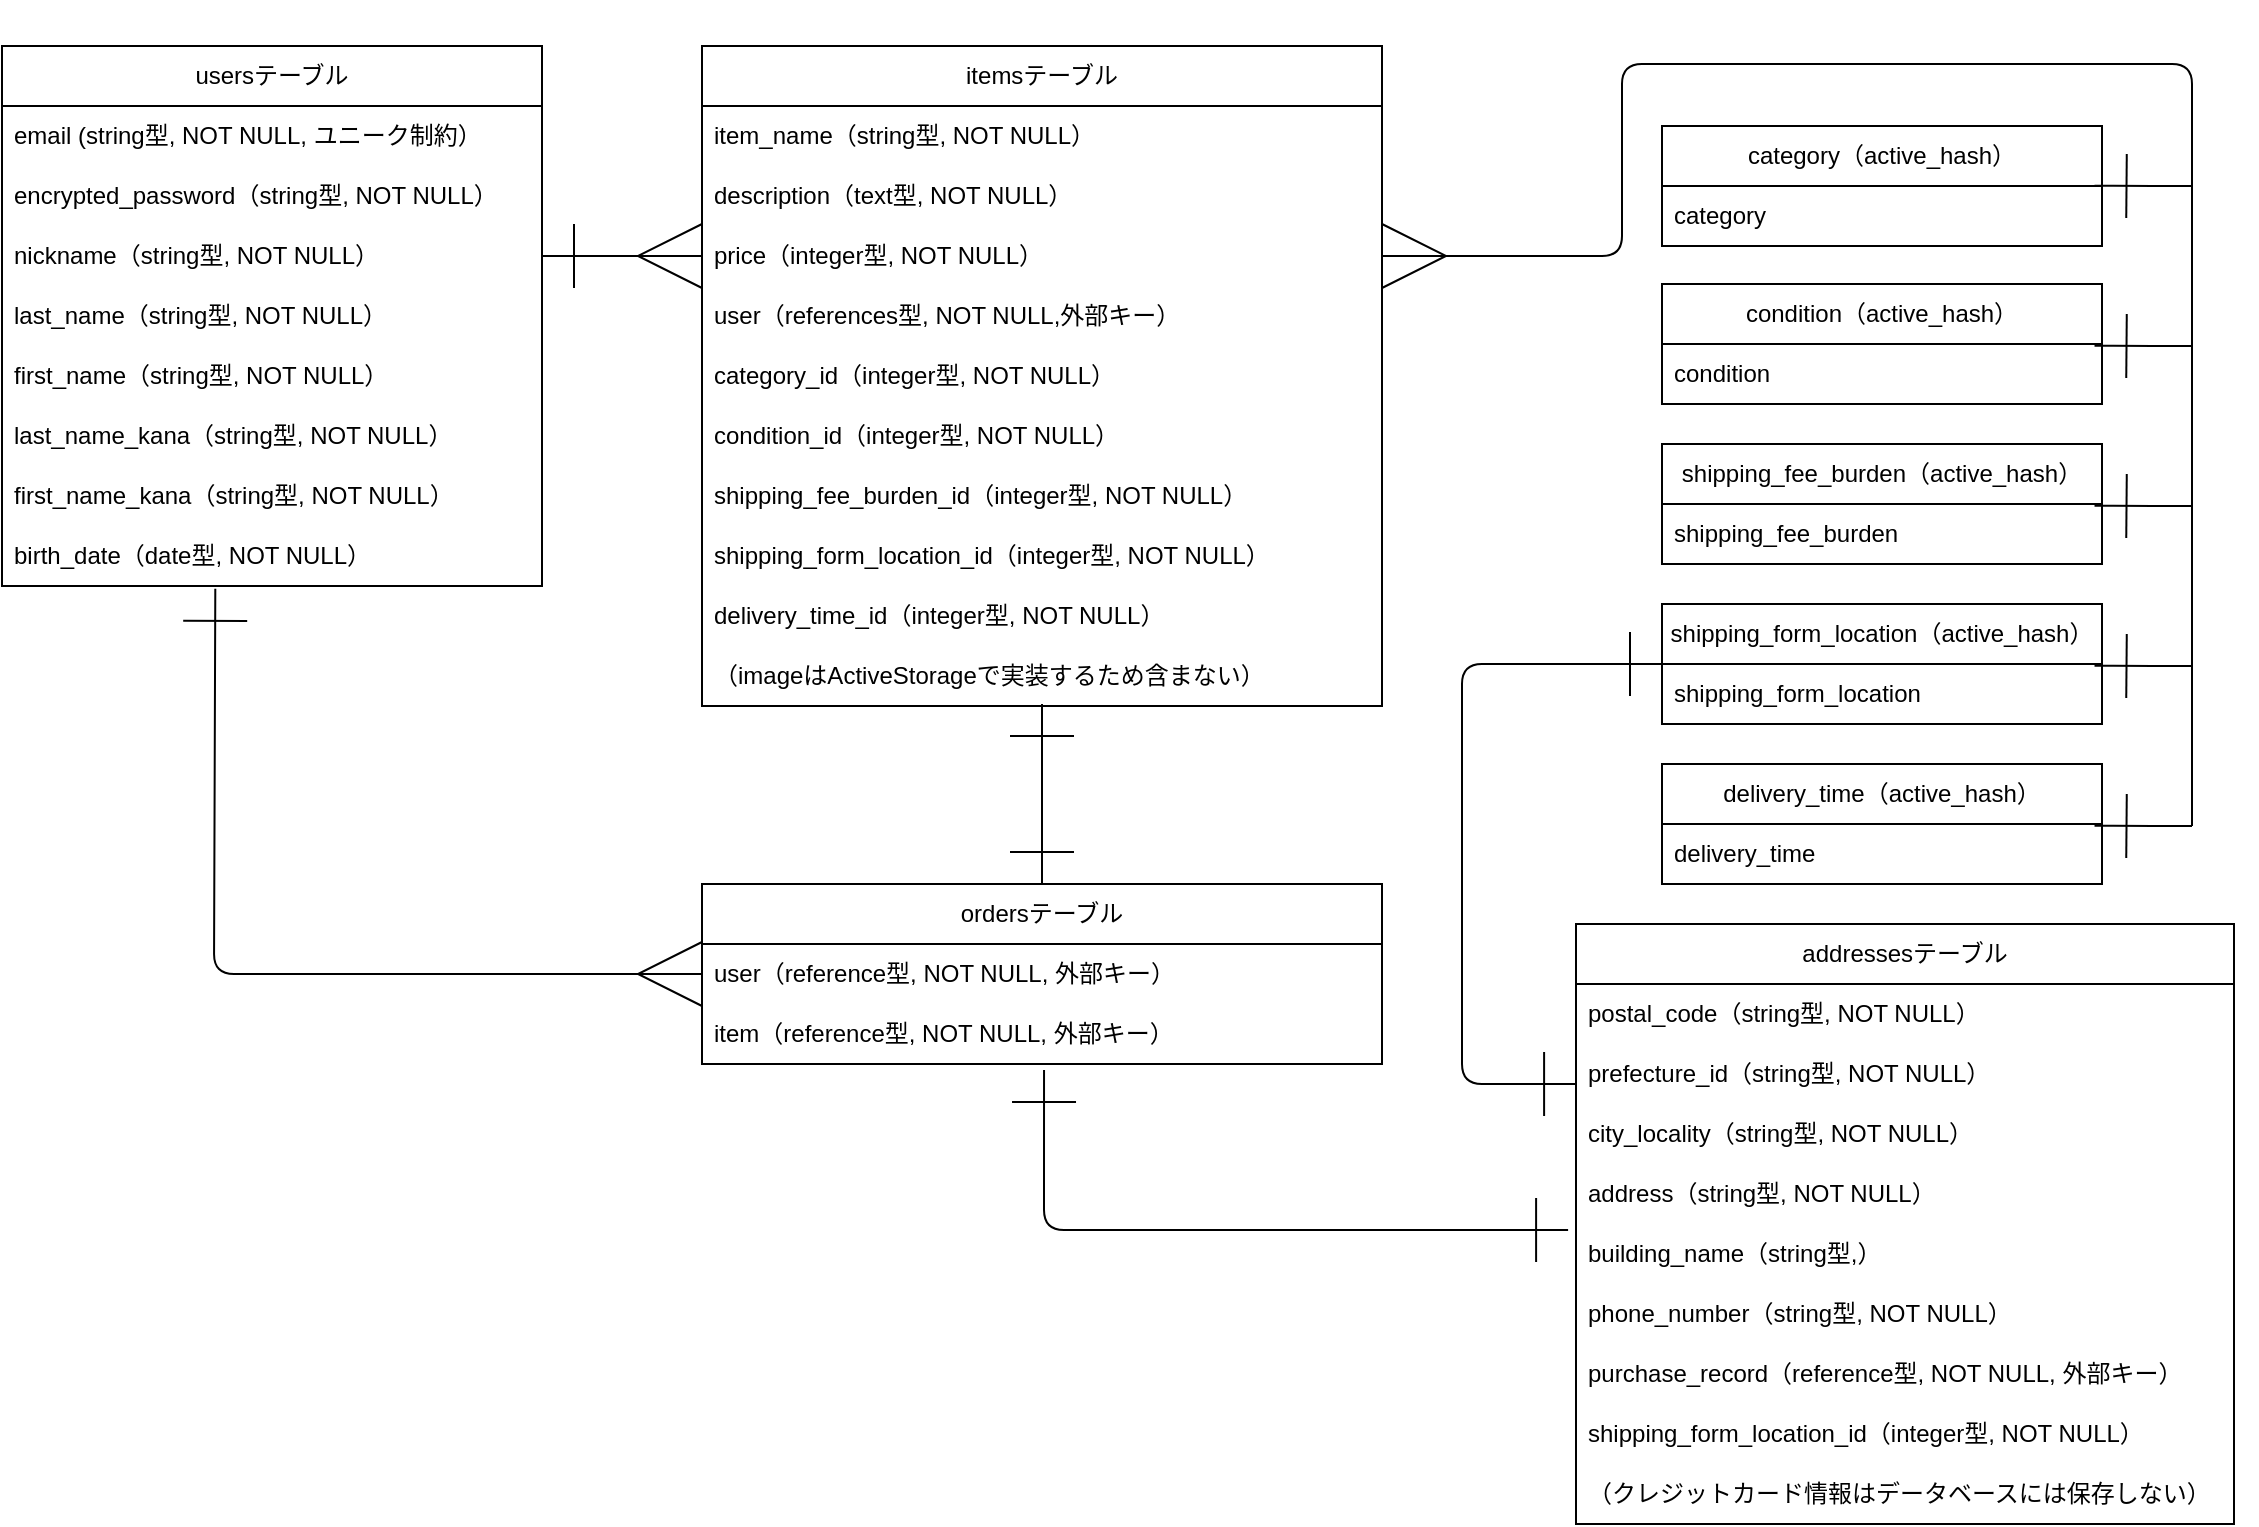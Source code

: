 <mxfile>
    <diagram id="N9aU6qXwZqrzRlCefQvG" name="ページ1">
        <mxGraphModel dx="1266" dy="389" grid="1" gridSize="10" guides="1" tooltips="1" connect="1" arrows="1" fold="1" page="1" pageScale="1" pageWidth="827" pageHeight="1169" math="0" shadow="0">
            <root>
                <mxCell id="0"/>
                <mxCell id="1" parent="0"/>
                <mxCell id="2" value="usersテーブル" style="swimlane;fontStyle=0;childLayout=stackLayout;horizontal=1;startSize=30;horizontalStack=0;resizeParent=1;resizeParentMax=0;resizeLast=0;collapsible=1;marginBottom=0;whiteSpace=wrap;html=1;" parent="1" vertex="1">
                    <mxGeometry x="40" y="41" width="270" height="270" as="geometry"/>
                </mxCell>
                <mxCell id="3" value="email (string型, NOT NULL, ユニーク制約）" style="text;strokeColor=none;fillColor=none;align=left;verticalAlign=middle;spacingLeft=4;spacingRight=4;overflow=hidden;points=[[0,0.5],[1,0.5]];portConstraint=eastwest;rotatable=0;whiteSpace=wrap;html=1;" parent="2" vertex="1">
                    <mxGeometry y="30" width="270" height="30" as="geometry"/>
                </mxCell>
                <mxCell id="4" value="encrypted_password（string型, NOT NULL）" style="text;strokeColor=none;fillColor=none;align=left;verticalAlign=middle;spacingLeft=4;spacingRight=4;overflow=hidden;points=[[0,0.5],[1,0.5]];portConstraint=eastwest;rotatable=0;whiteSpace=wrap;html=1;" parent="2" vertex="1">
                    <mxGeometry y="60" width="270" height="30" as="geometry"/>
                </mxCell>
                <mxCell id="9" value="nickname（string型, NOT NULL）" style="text;strokeColor=none;fillColor=none;align=left;verticalAlign=middle;spacingLeft=4;spacingRight=4;overflow=hidden;points=[[0,0.5],[1,0.5]];portConstraint=eastwest;rotatable=0;whiteSpace=wrap;html=1;" parent="2" vertex="1">
                    <mxGeometry y="90" width="270" height="30" as="geometry"/>
                </mxCell>
                <mxCell id="5" value="last_name（string型, NOT NULL）" style="text;strokeColor=none;fillColor=none;align=left;verticalAlign=middle;spacingLeft=4;spacingRight=4;overflow=hidden;points=[[0,0.5],[1,0.5]];portConstraint=eastwest;rotatable=0;whiteSpace=wrap;html=1;" parent="2" vertex="1">
                    <mxGeometry y="120" width="270" height="30" as="geometry"/>
                </mxCell>
                <mxCell id="28" value="first_name（string型, NOT NULL）" style="text;strokeColor=none;fillColor=none;align=left;verticalAlign=middle;spacingLeft=4;spacingRight=4;overflow=hidden;points=[[0,0.5],[1,0.5]];portConstraint=eastwest;rotatable=0;whiteSpace=wrap;html=1;" parent="2" vertex="1">
                    <mxGeometry y="150" width="270" height="30" as="geometry"/>
                </mxCell>
                <mxCell id="30" value="last_name_kana（string型, NOT NULL）" style="text;strokeColor=none;fillColor=none;align=left;verticalAlign=middle;spacingLeft=4;spacingRight=4;overflow=hidden;points=[[0,0.5],[1,0.5]];portConstraint=eastwest;rotatable=0;whiteSpace=wrap;html=1;" parent="2" vertex="1">
                    <mxGeometry y="180" width="270" height="30" as="geometry"/>
                </mxCell>
                <mxCell id="32" value="first_name_kana（string型, NOT NULL）" style="text;strokeColor=none;fillColor=none;align=left;verticalAlign=middle;spacingLeft=4;spacingRight=4;overflow=hidden;points=[[0,0.5],[1,0.5]];portConstraint=eastwest;rotatable=0;whiteSpace=wrap;html=1;" parent="2" vertex="1">
                    <mxGeometry y="210" width="270" height="30" as="geometry"/>
                </mxCell>
                <mxCell id="29" value="birth_date（date型, NOT NULL）" style="text;strokeColor=none;fillColor=none;align=left;verticalAlign=middle;spacingLeft=4;spacingRight=4;overflow=hidden;points=[[0,0.5],[1,0.5]];portConstraint=eastwest;rotatable=0;whiteSpace=wrap;html=1;" parent="2" vertex="1">
                    <mxGeometry y="240" width="270" height="30" as="geometry"/>
                </mxCell>
                <mxCell id="10" value="itemsテーブル" style="swimlane;fontStyle=0;childLayout=stackLayout;horizontal=1;startSize=30;horizontalStack=0;resizeParent=1;resizeParentMax=0;resizeLast=0;collapsible=1;marginBottom=0;whiteSpace=wrap;html=1;" parent="1" vertex="1">
                    <mxGeometry x="390" y="41" width="340" height="330" as="geometry"/>
                </mxCell>
                <mxCell id="11" value="item_name（string型, NOT NULL）" style="text;strokeColor=none;fillColor=none;align=left;verticalAlign=middle;spacingLeft=4;spacingRight=4;overflow=hidden;points=[[0,0.5],[1,0.5]];portConstraint=eastwest;rotatable=0;whiteSpace=wrap;html=1;" parent="10" vertex="1">
                    <mxGeometry y="30" width="340" height="30" as="geometry"/>
                </mxCell>
                <mxCell id="12" value="description（text型, NOT NULL）" style="text;strokeColor=none;fillColor=none;align=left;verticalAlign=middle;spacingLeft=4;spacingRight=4;overflow=hidden;points=[[0,0.5],[1,0.5]];portConstraint=eastwest;rotatable=0;whiteSpace=wrap;html=1;" parent="10" vertex="1">
                    <mxGeometry y="60" width="340" height="30" as="geometry"/>
                </mxCell>
                <mxCell id="15" value="price（integer型, NOT NULL）" style="text;strokeColor=none;fillColor=none;align=left;verticalAlign=middle;spacingLeft=4;spacingRight=4;overflow=hidden;points=[[0,0.5],[1,0.5]];portConstraint=eastwest;rotatable=0;whiteSpace=wrap;html=1;" parent="10" vertex="1">
                    <mxGeometry y="90" width="340" height="30" as="geometry"/>
                </mxCell>
                <mxCell id="38" value="user（references型, NOT NULL,外部キー）" style="text;strokeColor=none;fillColor=none;align=left;verticalAlign=middle;spacingLeft=4;spacingRight=4;overflow=hidden;points=[[0,0.5],[1,0.5]];portConstraint=eastwest;rotatable=0;whiteSpace=wrap;html=1;" parent="10" vertex="1">
                    <mxGeometry y="120" width="340" height="30" as="geometry"/>
                </mxCell>
                <mxCell id="103" value="category_id（integer型, NOT NULL）" style="text;strokeColor=none;fillColor=none;align=left;verticalAlign=middle;spacingLeft=4;spacingRight=4;overflow=hidden;points=[[0,0.5],[1,0.5]];portConstraint=eastwest;rotatable=0;whiteSpace=wrap;html=1;" parent="10" vertex="1">
                    <mxGeometry y="150" width="340" height="30" as="geometry"/>
                </mxCell>
                <mxCell id="104" value="condition_id（integer型, NOT NULL）" style="text;strokeColor=none;fillColor=none;align=left;verticalAlign=middle;spacingLeft=4;spacingRight=4;overflow=hidden;points=[[0,0.5],[1,0.5]];portConstraint=eastwest;rotatable=0;whiteSpace=wrap;html=1;" parent="10" vertex="1">
                    <mxGeometry y="180" width="340" height="30" as="geometry"/>
                </mxCell>
                <mxCell id="107" value="shipping_fee_burden_id（integer型, NOT NULL）" style="text;strokeColor=none;fillColor=none;align=left;verticalAlign=middle;spacingLeft=4;spacingRight=4;overflow=hidden;points=[[0,0.5],[1,0.5]];portConstraint=eastwest;rotatable=0;whiteSpace=wrap;html=1;" parent="10" vertex="1">
                    <mxGeometry y="210" width="340" height="30" as="geometry"/>
                </mxCell>
                <mxCell id="108" value="shipping_form_location_id（integer型, NOT NULL）" style="text;strokeColor=none;fillColor=none;align=left;verticalAlign=middle;spacingLeft=4;spacingRight=4;overflow=hidden;points=[[0,0.5],[1,0.5]];portConstraint=eastwest;rotatable=0;whiteSpace=wrap;html=1;" parent="10" vertex="1">
                    <mxGeometry y="240" width="340" height="30" as="geometry"/>
                </mxCell>
                <mxCell id="105" value="delivery_time_id（integer型, NOT NULL）" style="text;strokeColor=none;fillColor=none;align=left;verticalAlign=middle;spacingLeft=4;spacingRight=4;overflow=hidden;points=[[0,0.5],[1,0.5]];portConstraint=eastwest;rotatable=0;whiteSpace=wrap;html=1;" parent="10" vertex="1">
                    <mxGeometry y="270" width="340" height="30" as="geometry"/>
                </mxCell>
                <mxCell id="37" value="（imageはActiveStorageで実装するため含まない）" style="text;strokeColor=none;fillColor=none;align=left;verticalAlign=middle;spacingLeft=4;spacingRight=4;overflow=hidden;points=[[0,0.5],[1,0.5]];portConstraint=eastwest;rotatable=0;whiteSpace=wrap;html=1;" parent="10" vertex="1">
                    <mxGeometry y="300" width="340" height="30" as="geometry"/>
                </mxCell>
                <mxCell id="16" style="edgeStyle=none;html=1;exitX=1;exitY=0.5;exitDx=0;exitDy=0;endArrow=ERmany;endFill=0;endSize=30;startArrow=ERone;startFill=0;startSize=30;" parent="1" source="9" edge="1">
                    <mxGeometry relative="1" as="geometry">
                        <mxPoint x="390" y="146" as="targetPoint"/>
                    </mxGeometry>
                </mxCell>
                <mxCell id="42" value="ordersテーブル" style="swimlane;fontStyle=0;childLayout=stackLayout;horizontal=1;startSize=30;horizontalStack=0;resizeParent=1;resizeParentMax=0;resizeLast=0;collapsible=1;marginBottom=0;whiteSpace=wrap;html=1;" parent="1" vertex="1">
                    <mxGeometry x="390" y="460" width="340" height="90" as="geometry"/>
                </mxCell>
                <mxCell id="54" value="user（reference型, NOT NULL, 外部キー）" style="text;strokeColor=none;fillColor=none;align=left;verticalAlign=middle;spacingLeft=4;spacingRight=4;overflow=hidden;points=[[0,0.5],[1,0.5]];portConstraint=eastwest;rotatable=0;whiteSpace=wrap;html=1;" parent="42" vertex="1">
                    <mxGeometry y="30" width="340" height="30" as="geometry"/>
                </mxCell>
                <mxCell id="64" value="item（reference型, NOT NULL, 外部キー）" style="text;strokeColor=none;fillColor=none;align=left;verticalAlign=middle;spacingLeft=4;spacingRight=4;overflow=hidden;points=[[0,0.5],[1,0.5]];portConstraint=eastwest;rotatable=0;whiteSpace=wrap;html=1;" parent="42" vertex="1">
                    <mxGeometry y="60" width="340" height="30" as="geometry"/>
                </mxCell>
                <mxCell id="46" style="edgeStyle=none;html=1;endArrow=ERone;endFill=0;endSize=30;startArrow=ERone;startFill=0;startSize=30;exitX=0.5;exitY=0;exitDx=0;exitDy=0;" parent="1" source="42" edge="1">
                    <mxGeometry relative="1" as="geometry">
                        <mxPoint x="580" y="400" as="sourcePoint"/>
                        <mxPoint x="560" y="370" as="targetPoint"/>
                        <Array as="points"/>
                    </mxGeometry>
                </mxCell>
                <mxCell id="65" value="&lt;span style=&quot;text-align: left;&quot;&gt;category（active_hash）&lt;/span&gt;" style="swimlane;fontStyle=0;childLayout=stackLayout;horizontal=1;startSize=30;horizontalStack=0;resizeParent=1;resizeParentMax=0;resizeLast=0;collapsible=1;marginBottom=0;whiteSpace=wrap;html=1;" parent="1" vertex="1">
                    <mxGeometry x="870" y="81" width="220" height="60" as="geometry">
                        <mxRectangle x="400" y="401" width="170" height="30" as="alternateBounds"/>
                    </mxGeometry>
                </mxCell>
                <mxCell id="66" value="category" style="text;strokeColor=none;fillColor=none;align=left;verticalAlign=middle;spacingLeft=4;spacingRight=4;overflow=hidden;points=[[0,0.5],[1,0.5]];portConstraint=eastwest;rotatable=0;whiteSpace=wrap;html=1;" parent="65" vertex="1">
                    <mxGeometry y="30" width="220" height="30" as="geometry"/>
                </mxCell>
                <mxCell id="69" value="&lt;span style=&quot;text-align: left;&quot;&gt;condition&lt;/span&gt;&lt;span style=&quot;text-align: left;&quot;&gt;（active_hash）&lt;/span&gt;" style="swimlane;fontStyle=0;childLayout=stackLayout;horizontal=1;startSize=30;horizontalStack=0;resizeParent=1;resizeParentMax=0;resizeLast=0;collapsible=1;marginBottom=0;whiteSpace=wrap;html=1;" parent="1" vertex="1">
                    <mxGeometry x="870" y="160" width="220" height="60" as="geometry"/>
                </mxCell>
                <mxCell id="70" value="condition" style="text;strokeColor=none;fillColor=none;align=left;verticalAlign=middle;spacingLeft=4;spacingRight=4;overflow=hidden;points=[[0,0.5],[1,0.5]];portConstraint=eastwest;rotatable=0;whiteSpace=wrap;html=1;" parent="69" vertex="1">
                    <mxGeometry y="30" width="220" height="30" as="geometry"/>
                </mxCell>
                <mxCell id="71" value="&lt;span style=&quot;text-align: left;&quot;&gt;shipping_fee_burden&lt;/span&gt;&lt;span style=&quot;text-align: left;&quot;&gt;（active_hash）&lt;/span&gt;" style="swimlane;fontStyle=0;childLayout=stackLayout;horizontal=1;startSize=30;horizontalStack=0;resizeParent=1;resizeParentMax=0;resizeLast=0;collapsible=1;marginBottom=0;whiteSpace=wrap;html=1;" parent="1" vertex="1">
                    <mxGeometry x="870" y="240" width="220" height="60" as="geometry"/>
                </mxCell>
                <mxCell id="72" value="shipping_fee_burden" style="text;strokeColor=none;fillColor=none;align=left;verticalAlign=middle;spacingLeft=4;spacingRight=4;overflow=hidden;points=[[0,0.5],[1,0.5]];portConstraint=eastwest;rotatable=0;whiteSpace=wrap;html=1;" parent="71" vertex="1">
                    <mxGeometry y="30" width="220" height="30" as="geometry"/>
                </mxCell>
                <mxCell id="73" value="&lt;span style=&quot;text-align: left;&quot;&gt;shipping_form_location&lt;/span&gt;&lt;span style=&quot;text-align: left;&quot;&gt;（active_hash）&lt;/span&gt;" style="swimlane;fontStyle=0;childLayout=stackLayout;horizontal=1;startSize=30;horizontalStack=0;resizeParent=1;resizeParentMax=0;resizeLast=0;collapsible=1;marginBottom=0;whiteSpace=wrap;html=1;" parent="1" vertex="1">
                    <mxGeometry x="870" y="320" width="220" height="60" as="geometry"/>
                </mxCell>
                <mxCell id="74" value="shipping_form_location" style="text;strokeColor=none;fillColor=none;align=left;verticalAlign=middle;spacingLeft=4;spacingRight=4;overflow=hidden;points=[[0,0.5],[1,0.5]];portConstraint=eastwest;rotatable=0;whiteSpace=wrap;html=1;" parent="73" vertex="1">
                    <mxGeometry y="30" width="220" height="30" as="geometry"/>
                </mxCell>
                <mxCell id="75" value="&lt;span style=&quot;text-align: left;&quot;&gt;delivery_time&lt;/span&gt;&lt;span style=&quot;text-align: left;&quot;&gt;（active_hash）&lt;/span&gt;" style="swimlane;fontStyle=0;childLayout=stackLayout;horizontal=1;startSize=30;horizontalStack=0;resizeParent=1;resizeParentMax=0;resizeLast=0;collapsible=1;marginBottom=0;whiteSpace=wrap;html=1;" parent="1" vertex="1">
                    <mxGeometry x="870" y="400" width="220" height="60" as="geometry"/>
                </mxCell>
                <mxCell id="76" value="delivery_time" style="text;strokeColor=none;fillColor=none;align=left;verticalAlign=middle;spacingLeft=4;spacingRight=4;overflow=hidden;points=[[0,0.5],[1,0.5]];portConstraint=eastwest;rotatable=0;whiteSpace=wrap;html=1;" parent="75" vertex="1">
                    <mxGeometry y="30" width="220" height="30" as="geometry"/>
                </mxCell>
                <mxCell id="80" value="" style="endArrow=ERmany;html=1;startSize=30;endSize=30;entryX=1;entryY=0.5;entryDx=0;entryDy=0;endFill=0;" parent="1" target="15" edge="1">
                    <mxGeometry width="50" height="50" relative="1" as="geometry">
                        <mxPoint x="1135" y="431" as="sourcePoint"/>
                        <mxPoint x="1134.14" y="13.0" as="targetPoint"/>
                        <Array as="points">
                            <mxPoint x="1135" y="50"/>
                            <mxPoint x="850" y="50"/>
                            <mxPoint x="850" y="146"/>
                        </Array>
                    </mxGeometry>
                </mxCell>
                <mxCell id="81" value="" style="endArrow=none;html=1;startSize=30;endSize=30;exitX=0.983;exitY=-0.005;exitDx=0;exitDy=0;exitPerimeter=0;startArrow=ERone;startFill=0;" parent="1" source="66" edge="1">
                    <mxGeometry width="50" height="50" relative="1" as="geometry">
                        <mxPoint x="975" y="221" as="sourcePoint"/>
                        <mxPoint x="1135" y="111" as="targetPoint"/>
                        <Array as="points">
                            <mxPoint x="1105" y="111"/>
                        </Array>
                    </mxGeometry>
                </mxCell>
                <mxCell id="83" value="" style="endArrow=none;html=1;startSize=30;endSize=30;exitX=0.983;exitY=-0.005;exitDx=0;exitDy=0;exitPerimeter=0;startArrow=ERone;startFill=0;" parent="1" edge="1">
                    <mxGeometry width="50" height="50" relative="1" as="geometry">
                        <mxPoint x="1086.26" y="190.85" as="sourcePoint"/>
                        <mxPoint x="1135" y="191" as="targetPoint"/>
                        <Array as="points">
                            <mxPoint x="1105" y="191"/>
                        </Array>
                    </mxGeometry>
                </mxCell>
                <mxCell id="84" value="" style="endArrow=none;html=1;startSize=30;endSize=30;exitX=0.983;exitY=-0.005;exitDx=0;exitDy=0;exitPerimeter=0;startArrow=ERone;startFill=0;" parent="1" edge="1">
                    <mxGeometry width="50" height="50" relative="1" as="geometry">
                        <mxPoint x="1086.26" y="270.85" as="sourcePoint"/>
                        <mxPoint x="1135" y="271" as="targetPoint"/>
                        <Array as="points">
                            <mxPoint x="1105" y="271"/>
                        </Array>
                    </mxGeometry>
                </mxCell>
                <mxCell id="86" value="" style="endArrow=none;html=1;startSize=30;endSize=30;exitX=0.983;exitY=-0.005;exitDx=0;exitDy=0;exitPerimeter=0;startArrow=ERone;startFill=0;" parent="1" edge="1">
                    <mxGeometry width="50" height="50" relative="1" as="geometry">
                        <mxPoint x="1086.26" y="350.85" as="sourcePoint"/>
                        <mxPoint x="1135" y="351" as="targetPoint"/>
                        <Array as="points">
                            <mxPoint x="1105" y="351"/>
                        </Array>
                    </mxGeometry>
                </mxCell>
                <mxCell id="87" value="" style="endArrow=none;html=1;startSize=30;endSize=30;exitX=0.983;exitY=-0.005;exitDx=0;exitDy=0;exitPerimeter=0;startArrow=ERone;startFill=0;" parent="1" edge="1">
                    <mxGeometry width="50" height="50" relative="1" as="geometry">
                        <mxPoint x="1086.26" y="430.85" as="sourcePoint"/>
                        <mxPoint x="1135" y="431" as="targetPoint"/>
                        <Array as="points">
                            <mxPoint x="1105" y="431"/>
                        </Array>
                    </mxGeometry>
                </mxCell>
                <mxCell id="88" value="addressesテーブル" style="swimlane;fontStyle=0;childLayout=stackLayout;horizontal=1;startSize=30;horizontalStack=0;resizeParent=1;resizeParentMax=0;resizeLast=0;collapsible=1;marginBottom=0;whiteSpace=wrap;html=1;" parent="1" vertex="1">
                    <mxGeometry x="827" y="480" width="329" height="300" as="geometry"/>
                </mxCell>
                <mxCell id="89" value="postal_code（string型, NOT NULL）" style="text;strokeColor=none;fillColor=none;align=left;verticalAlign=middle;spacingLeft=4;spacingRight=4;overflow=hidden;points=[[0,0.5],[1,0.5]];portConstraint=eastwest;rotatable=0;whiteSpace=wrap;html=1;" parent="88" vertex="1">
                    <mxGeometry y="30" width="329" height="30" as="geometry"/>
                </mxCell>
                <mxCell id="90" value="prefecture_id（string型, NOT NULL）" style="text;strokeColor=none;fillColor=none;align=left;verticalAlign=middle;spacingLeft=4;spacingRight=4;overflow=hidden;points=[[0,0.5],[1,0.5]];portConstraint=eastwest;rotatable=0;whiteSpace=wrap;html=1;" parent="88" vertex="1">
                    <mxGeometry y="60" width="329" height="30" as="geometry"/>
                </mxCell>
                <mxCell id="91" value="city_locality（string型, NOT NULL）" style="text;strokeColor=none;fillColor=none;align=left;verticalAlign=middle;spacingLeft=4;spacingRight=4;overflow=hidden;points=[[0,0.5],[1,0.5]];portConstraint=eastwest;rotatable=0;whiteSpace=wrap;html=1;" parent="88" vertex="1">
                    <mxGeometry y="90" width="329" height="30" as="geometry"/>
                </mxCell>
                <mxCell id="92" value="address（string型, NOT NULL）" style="text;strokeColor=none;fillColor=none;align=left;verticalAlign=middle;spacingLeft=4;spacingRight=4;overflow=hidden;points=[[0,0.5],[1,0.5]];portConstraint=eastwest;rotatable=0;whiteSpace=wrap;html=1;" parent="88" vertex="1">
                    <mxGeometry y="120" width="329" height="30" as="geometry"/>
                </mxCell>
                <mxCell id="93" value="building_name（string型,）" style="text;strokeColor=none;fillColor=none;align=left;verticalAlign=middle;spacingLeft=4;spacingRight=4;overflow=hidden;points=[[0,0.5],[1,0.5]];portConstraint=eastwest;rotatable=0;whiteSpace=wrap;html=1;" parent="88" vertex="1">
                    <mxGeometry y="150" width="329" height="30" as="geometry"/>
                </mxCell>
                <mxCell id="94" value="phone_number（string型, NOT NULL）" style="text;strokeColor=none;fillColor=none;align=left;verticalAlign=middle;spacingLeft=4;spacingRight=4;overflow=hidden;points=[[0,0.5],[1,0.5]];portConstraint=eastwest;rotatable=0;whiteSpace=wrap;html=1;" parent="88" vertex="1">
                    <mxGeometry y="180" width="329" height="30" as="geometry"/>
                </mxCell>
                <mxCell id="95" value="purchase_record（reference型, NOT NULL, 外部キー）" style="text;strokeColor=none;fillColor=none;align=left;verticalAlign=middle;spacingLeft=4;spacingRight=4;overflow=hidden;points=[[0,0.5],[1,0.5]];portConstraint=eastwest;rotatable=0;whiteSpace=wrap;html=1;" parent="88" vertex="1">
                    <mxGeometry y="210" width="329" height="30" as="geometry"/>
                </mxCell>
                <mxCell id="110" value="shipping_form_location_id（integer型, NOT NULL）" style="text;strokeColor=none;fillColor=none;align=left;verticalAlign=middle;spacingLeft=4;spacingRight=4;overflow=hidden;points=[[0,0.5],[1,0.5]];portConstraint=eastwest;rotatable=0;whiteSpace=wrap;html=1;" parent="88" vertex="1">
                    <mxGeometry y="240" width="329" height="30" as="geometry"/>
                </mxCell>
                <mxCell id="96" value="（クレジットカード情報はデータベースには保存しない）" style="text;strokeColor=none;fillColor=none;align=left;verticalAlign=middle;spacingLeft=4;spacingRight=4;overflow=hidden;points=[[0,0.5],[1,0.5]];portConstraint=eastwest;rotatable=0;whiteSpace=wrap;html=1;" parent="88" vertex="1">
                    <mxGeometry y="270" width="329" height="30" as="geometry"/>
                </mxCell>
                <mxCell id="100" value="" style="endArrow=ERone;html=1;entryX=0.503;entryY=1.1;entryDx=0;entryDy=0;entryPerimeter=0;exitX=-0.012;exitY=0.1;exitDx=0;exitDy=0;exitPerimeter=0;startArrow=ERone;startFill=0;endSize=30;startSize=30;endFill=0;" parent="1" source="93" target="64" edge="1">
                    <mxGeometry width="50" height="50" relative="1" as="geometry">
                        <mxPoint x="780.0" y="529.34" as="sourcePoint"/>
                        <mxPoint x="780.12" y="440.0" as="targetPoint"/>
                        <Array as="points">
                            <mxPoint x="561" y="633"/>
                        </Array>
                    </mxGeometry>
                </mxCell>
                <mxCell id="101" style="edgeStyle=none;html=1;endArrow=ERmany;endFill=0;endSize=30;startArrow=ERone;startFill=0;startSize=30;exitX=0.595;exitY=1.047;exitDx=0;exitDy=0;exitPerimeter=0;entryX=0;entryY=0.5;entryDx=0;entryDy=0;" parent="1" target="54" edge="1">
                    <mxGeometry relative="1" as="geometry">
                        <mxPoint x="146.65" y="312.41" as="sourcePoint"/>
                        <mxPoint x="828" y="134.81" as="targetPoint"/>
                        <Array as="points">
                            <mxPoint x="146" y="505"/>
                        </Array>
                    </mxGeometry>
                </mxCell>
                <mxCell id="112" value="" style="endArrow=ERone;html=1;entryX=0;entryY=0;entryDx=0;entryDy=0;entryPerimeter=0;exitX=-0.012;exitY=0.1;exitDx=0;exitDy=0;exitPerimeter=0;startArrow=ERone;startFill=0;endSize=30;startSize=30;endFill=0;" parent="1" target="74" edge="1">
                    <mxGeometry width="50" height="50" relative="1" as="geometry">
                        <mxPoint x="827.052" y="560" as="sourcePoint"/>
                        <mxPoint x="565.02" y="480" as="targetPoint"/>
                        <Array as="points">
                            <mxPoint x="770" y="560"/>
                            <mxPoint x="770" y="350"/>
                        </Array>
                    </mxGeometry>
                </mxCell>
            </root>
        </mxGraphModel>
    </diagram>
</mxfile>